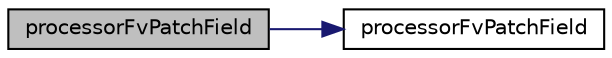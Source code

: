 digraph "processorFvPatchField"
{
  bgcolor="transparent";
  edge [fontname="Helvetica",fontsize="10",labelfontname="Helvetica",labelfontsize="10"];
  node [fontname="Helvetica",fontsize="10",shape=record];
  rankdir="LR";
  Node4 [label="processorFvPatchField",height=0.2,width=0.4,color="black", fillcolor="grey75", style="filled", fontcolor="black"];
  Node4 -> Node5 [color="midnightblue",fontsize="10",style="solid",fontname="Helvetica"];
  Node5 [label="processorFvPatchField",height=0.2,width=0.4,color="black",URL="$a22833.html#a78e3fcd7b5465c6f7b94b4fa3c095606",tooltip="Construct from patch and internal field. "];
}
